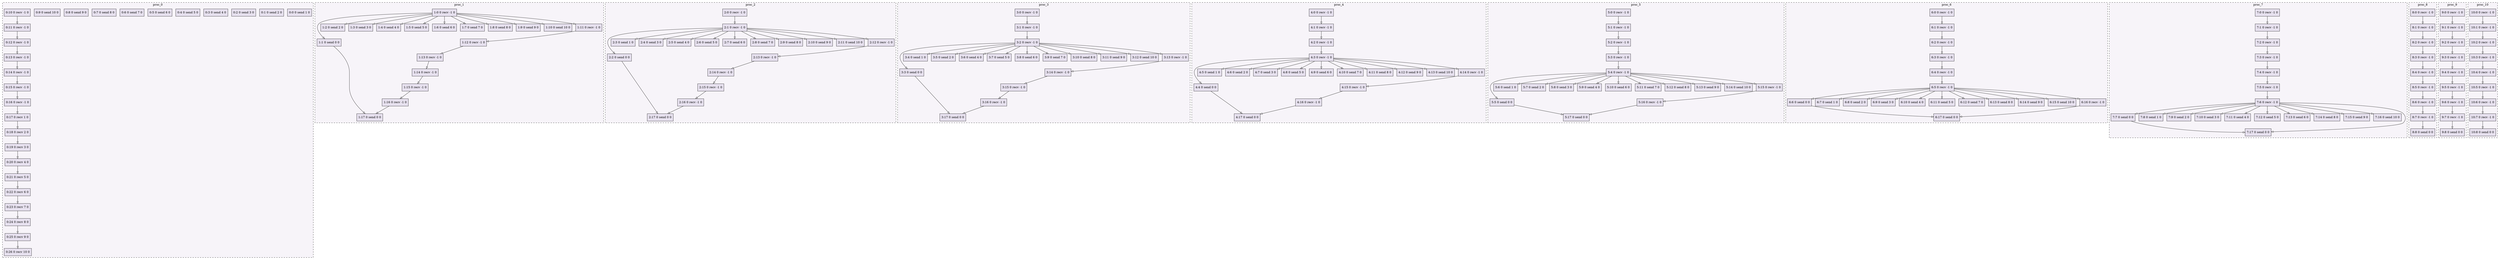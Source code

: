 digraph{node[shape=record style=filled colorscheme=purd9 fillcolor=2];subgraph cluster0{style=dashed;colorscheme=purd9;bgcolor=1;edge[arrowhead=empty];label=proc_0;0[label="0:0 0 send 1 0"];1[label="0:1 0 send 2 0"];2[label="0:2 0 send 3 0"];3[label="0:3 0 send 4 0"];4[label="0:4 0 send 5 0"];5[label="0:5 0 send 6 0"];6[label="0:6 0 send 7 0"];7[label="0:7 0 send 8 0"];8[label="0:8 0 send 9 0"];9[label="0:9 0 send 10 0"];10[label="0:10 0 recv -1 0"];11[label="0:11 0 recv -1 0"];12[label="0:12 0 recv -1 0"];13[label="0:13 0 recv -1 0"];14[label="0:14 0 recv -1 0"];15[label="0:15 0 recv -1 0"];16[label="0:16 0 recv -1 0"];17[label="0:17 0 recv 1 0"];18[label="0:18 0 recv 2 0"];19[label="0:19 0 recv 3 0"];20[label="0:20 0 recv 4 0"];21[label="0:21 0 recv 5 0"];22[label="0:22 0 recv 6 0"];23[label="0:23 0 recv 7 0"];24[label="0:24 0 recv 8 0"];25[label="0:25 0 recv 9 0"];26[label="0:26 0 recv 10 0"];10->11;11->12;12->13;13->14;14->15;15->16;16->17;17->18;18->19;19->20;20->21;21->22;22->23;23->24;24->25;25->26;}subgraph cluster1{style=dashed;colorscheme=purd9;bgcolor=1;edge[arrowhead=empty];label=proc_1;27[label="1:0 0 recv -1 0"];28[label="1:1 0 send 0 0"];29[label="1:2 0 send 2 0"];30[label="1:3 0 send 3 0"];31[label="1:4 0 send 4 0"];32[label="1:5 0 send 5 0"];33[label="1:6 0 send 6 0"];34[label="1:7 0 send 7 0"];35[label="1:8 0 send 8 0"];36[label="1:9 0 send 9 0"];37[label="1:10 0 send 10 0"];38[label="1:11 0 recv -1 0"];39[label="1:12 0 recv -1 0"];40[label="1:13 0 recv -1 0"];41[label="1:14 0 recv -1 0"];42[label="1:15 0 recv -1 0"];43[label="1:16 0 recv -1 0"];44[label="1:17 0 send 0 0"];27->28;27->29;27->30;27->31;27->32;27->33;27->34;27->35;27->36;27->37;27->38;38->39;39->40;40->41;41->42;42->43;43->44;28->44;}subgraph cluster2{style=dashed;colorscheme=purd9;bgcolor=1;edge[arrowhead=empty];label=proc_2;45[label="2:0 0 recv -1 0"];46[label="2:1 0 recv -1 0"];47[label="2:2 0 send 0 0"];48[label="2:3 0 send 1 0"];49[label="2:4 0 send 3 0"];50[label="2:5 0 send 4 0"];51[label="2:6 0 send 5 0"];52[label="2:7 0 send 6 0"];53[label="2:8 0 send 7 0"];54[label="2:9 0 send 8 0"];55[label="2:10 0 send 9 0"];56[label="2:11 0 send 10 0"];57[label="2:12 0 recv -1 0"];58[label="2:13 0 recv -1 0"];59[label="2:14 0 recv -1 0"];60[label="2:15 0 recv -1 0"];61[label="2:16 0 recv -1 0"];62[label="2:17 0 send 0 0"];45->46;46->47;46->48;46->49;46->50;46->51;46->52;46->53;46->54;46->55;46->56;46->57;57->58;58->59;59->60;60->61;61->62;47->62;}subgraph cluster3{style=dashed;colorscheme=purd9;bgcolor=1;edge[arrowhead=empty];label=proc_3;63[label="3:0 0 recv -1 0"];64[label="3:1 0 recv -1 0"];65[label="3:2 0 recv -1 0"];66[label="3:3 0 send 0 0"];67[label="3:4 0 send 1 0"];68[label="3:5 0 send 2 0"];69[label="3:6 0 send 4 0"];70[label="3:7 0 send 5 0"];71[label="3:8 0 send 6 0"];72[label="3:9 0 send 7 0"];73[label="3:10 0 send 8 0"];74[label="3:11 0 send 9 0"];75[label="3:12 0 send 10 0"];76[label="3:13 0 recv -1 0"];77[label="3:14 0 recv -1 0"];78[label="3:15 0 recv -1 0"];79[label="3:16 0 recv -1 0"];80[label="3:17 0 send 0 0"];63->64;64->65;65->66;65->67;65->68;65->69;65->70;65->71;65->72;65->73;65->74;65->75;65->76;76->77;77->78;78->79;79->80;66->80;}subgraph cluster4{style=dashed;colorscheme=purd9;bgcolor=1;edge[arrowhead=empty];label=proc_4;81[label="4:0 0 recv -1 0"];82[label="4:1 0 recv -1 0"];83[label="4:2 0 recv -1 0"];84[label="4:3 0 recv -1 0"];85[label="4:4 0 send 0 0"];86[label="4:5 0 send 1 0"];87[label="4:6 0 send 2 0"];88[label="4:7 0 send 3 0"];89[label="4:8 0 send 5 0"];90[label="4:9 0 send 6 0"];91[label="4:10 0 send 7 0"];92[label="4:11 0 send 8 0"];93[label="4:12 0 send 9 0"];94[label="4:13 0 send 10 0"];95[label="4:14 0 recv -1 0"];96[label="4:15 0 recv -1 0"];97[label="4:16 0 recv -1 0"];98[label="4:17 0 send 0 0"];81->82;82->83;83->84;84->85;84->86;84->87;84->88;84->89;84->90;84->91;84->92;84->93;84->94;84->95;95->96;96->97;97->98;85->98;}subgraph cluster5{style=dashed;colorscheme=purd9;bgcolor=1;edge[arrowhead=empty];label=proc_5;99[label="5:0 0 recv -1 0"];100[label="5:1 0 recv -1 0"];101[label="5:2 0 recv -1 0"];102[label="5:3 0 recv -1 0"];103[label="5:4 0 recv -1 0"];104[label="5:5 0 send 0 0"];105[label="5:6 0 send 1 0"];106[label="5:7 0 send 2 0"];107[label="5:8 0 send 3 0"];108[label="5:9 0 send 4 0"];109[label="5:10 0 send 6 0"];110[label="5:11 0 send 7 0"];111[label="5:12 0 send 8 0"];112[label="5:13 0 send 9 0"];113[label="5:14 0 send 10 0"];114[label="5:15 0 recv -1 0"];115[label="5:16 0 recv -1 0"];116[label="5:17 0 send 0 0"];99->100;100->101;101->102;102->103;103->104;103->105;103->106;103->107;103->108;103->109;103->110;103->111;103->112;103->113;103->114;114->115;115->116;104->116;}subgraph cluster6{style=dashed;colorscheme=purd9;bgcolor=1;edge[arrowhead=empty];label=proc_6;117[label="6:0 0 recv -1 0"];118[label="6:1 0 recv -1 0"];119[label="6:2 0 recv -1 0"];120[label="6:3 0 recv -1 0"];121[label="6:4 0 recv -1 0"];122[label="6:5 0 recv -1 0"];123[label="6:6 0 send 0 0"];124[label="6:7 0 send 1 0"];125[label="6:8 0 send 2 0"];126[label="6:9 0 send 3 0"];127[label="6:10 0 send 4 0"];128[label="6:11 0 send 5 0"];129[label="6:12 0 send 7 0"];130[label="6:13 0 send 8 0"];131[label="6:14 0 send 9 0"];132[label="6:15 0 send 10 0"];133[label="6:16 0 recv -1 0"];134[label="6:17 0 send 0 0"];117->118;118->119;119->120;120->121;121->122;122->123;122->124;122->125;122->126;122->127;122->128;122->129;122->130;122->131;122->132;122->133;133->134;123->134;}subgraph cluster7{style=dashed;colorscheme=purd9;bgcolor=1;edge[arrowhead=empty];label=proc_7;135[label="7:0 0 recv -1 0"];136[label="7:1 0 recv -1 0"];137[label="7:2 0 recv -1 0"];138[label="7:3 0 recv -1 0"];139[label="7:4 0 recv -1 0"];140[label="7:5 0 recv -1 0"];141[label="7:6 0 recv -1 0"];142[label="7:7 0 send 0 0"];143[label="7:8 0 send 1 0"];144[label="7:9 0 send 2 0"];145[label="7:10 0 send 3 0"];146[label="7:11 0 send 4 0"];147[label="7:12 0 send 5 0"];148[label="7:13 0 send 6 0"];149[label="7:14 0 send 8 0"];150[label="7:15 0 send 9 0"];151[label="7:16 0 send 10 0"];152[label="7:17 0 send 0 0"];135->136;136->137;137->138;138->139;139->140;140->141;141->142;141->143;141->144;141->145;141->146;141->147;141->148;141->149;141->150;141->151;142->152;141->152;}subgraph cluster8{style=dashed;colorscheme=purd9;bgcolor=1;edge[arrowhead=empty];label=proc_8;153[label="8:0 0 recv -1 0"];154[label="8:1 0 recv -1 0"];155[label="8:2 0 recv -1 0"];156[label="8:3 0 recv -1 0"];157[label="8:4 0 recv -1 0"];158[label="8:5 0 recv -1 0"];159[label="8:6 0 recv -1 0"];160[label="8:7 0 recv -1 0"];161[label="8:8 0 send 0 0"];153->154;154->155;155->156;156->157;157->158;158->159;159->160;160->161;}subgraph cluster9{style=dashed;colorscheme=purd9;bgcolor=1;edge[arrowhead=empty];label=proc_9;162[label="9:0 0 recv -1 0"];163[label="9:1 0 recv -1 0"];164[label="9:2 0 recv -1 0"];165[label="9:3 0 recv -1 0"];166[label="9:4 0 recv -1 0"];167[label="9:5 0 recv -1 0"];168[label="9:6 0 recv -1 0"];169[label="9:7 0 recv -1 0"];170[label="9:8 0 send 0 0"];162->163;163->164;164->165;165->166;166->167;167->168;168->169;169->170;}subgraph cluster10{style=dashed;colorscheme=purd9;bgcolor=1;edge[arrowhead=empty];label=proc_10;171[label="10:0 0 recv -1 0"];172[label="10:1 0 recv -1 0"];173[label="10:2 0 recv -1 0"];174[label="10:3 0 recv -1 0"];175[label="10:4 0 recv -1 0"];176[label="10:5 0 recv -1 0"];177[label="10:6 0 recv -1 0"];178[label="10:7 0 recv -1 0"];179[label="10:8 0 send 0 0"];171->172;172->173;173->174;174->175;175->176;176->177;177->178;178->179;}}